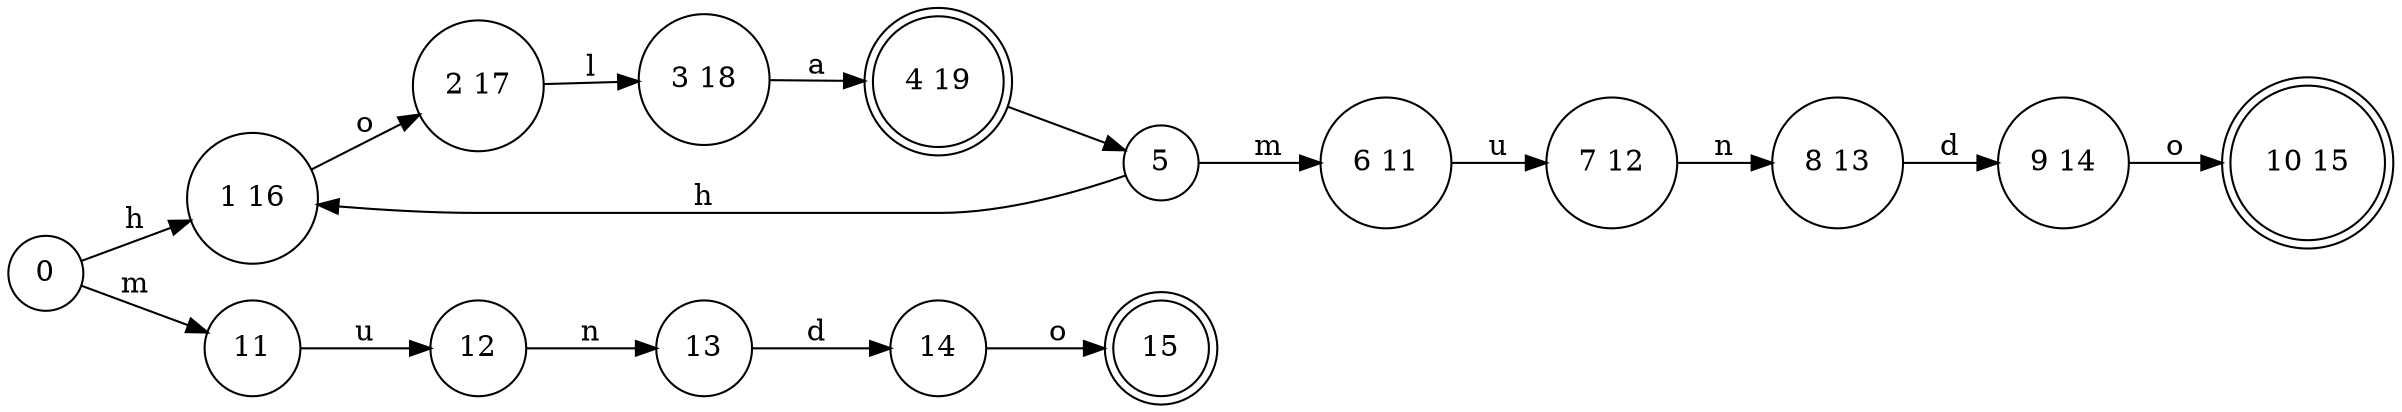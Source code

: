 digraph {
rankdir = "LR";
// NODES
node [shape=circle] Node_0[label="0"];
node [shape=circle] Node_1_16[label="1 16"];
node [shape=circle] Node_11[label="11"];
node [shape=circle] Node_2_17[label="2 17"];
node [shape=circle] Node_12[label="12"];
node [shape=circle] Node_3_18[label="3 18"];
node [shape=circle] Node_13[label="13"];
node [shape=doublecircle] Node_4_19[label="4 19"];
node [shape=circle] Node_14[label="14"];
node [shape=circle] Node_5[label="5"];
node [shape=doublecircle] Node_15[label="15"];
node [shape=circle] Node_6_11[label="6 11"];
node [shape=circle] Node_7_12[label="7 12"];
node [shape=circle] Node_8_13[label="8 13"];
node [shape=circle] Node_9_14[label="9 14"];
node [shape=doublecircle] Node_10_15[label="10 15"];

// TRANSITIONS
Node_0 -> Node_1_16 [label="h"];
Node_0 -> Node_11 [label="m"];
Node_1_16 -> Node_2_17 [label="o"];
Node_11 -> Node_12 [label="u"];
Node_2_17 -> Node_3_18 [label="l"];
Node_12 -> Node_13 [label="n"];
Node_3_18 -> Node_4_19 [label="a"];
Node_13 -> Node_14 [label="d"];
Node_4_19 -> Node_5 [label=" "];
Node_14 -> Node_15 [label="o"];
Node_5 -> Node_1_16 [label="h"];
Node_5 -> Node_6_11 [label="m"];
Node_6_11 -> Node_7_12 [label="u"];
Node_7_12 -> Node_8_13 [label="n"];
Node_8_13 -> Node_9_14 [label="d"];
Node_9_14 -> Node_10_15 [label="o"];
}